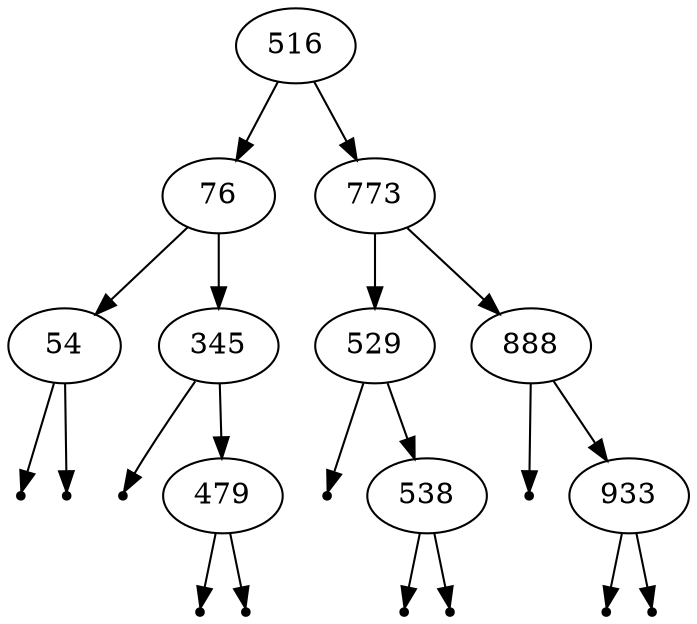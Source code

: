 digraph balanced_tree {
516 -> 76;
76 -> 54;
null0 [shape=point];
54 -> null0;
null1 [shape=point];
54 -> null1;
76 -> 345;
null2 [shape=point];
345 -> null2;
345 -> 479;
null3 [shape=point];
479 -> null3;
null4 [shape=point];
479 -> null4;
516 -> 773;
773 -> 529;
null5 [shape=point];
529 -> null5;
529 -> 538;
null6 [shape=point];
538 -> null6;
null7 [shape=point];
538 -> null7;
773 -> 888;
null8 [shape=point];
888 -> null8;
888 -> 933;
null9 [shape=point];
933 -> null9;
null10 [shape=point];
933 -> null10;
}
